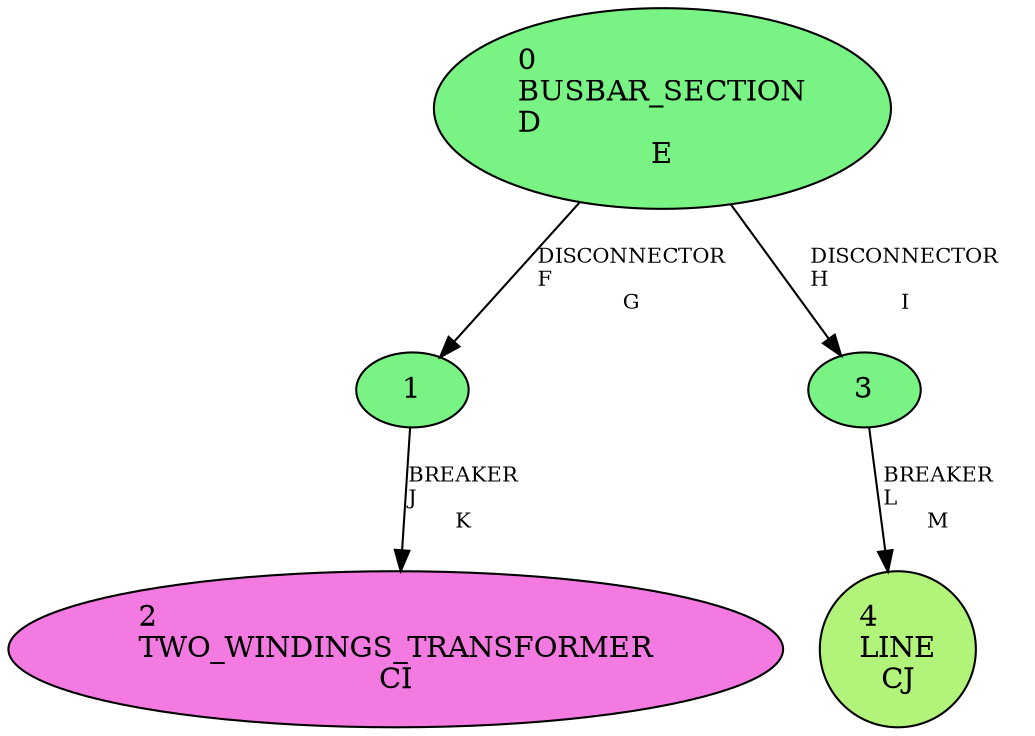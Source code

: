strict digraph G {
  compound=true;
  0 [ label="0\lBUSBAR_SECTION\lD\lE" shape="ellipse" style="filled" fillcolor="#7AF385" ];
  1 [ label="1" shape="ellipse" style="filled" fillcolor="#7AF385" ];
  2 [ label="2\lTWO_WINDINGS_TRANSFORMER\lCI" shape="ellipse" style="filled" fillcolor="#F37AE1" ];
  3 [ label="3" shape="ellipse" style="filled" fillcolor="#7AF385" ];
  4 [ label="4\lLINE\lCJ" shape="ellipse" style="filled" fillcolor="#B2F37A" ];
  0 -> 1 [ label="DISCONNECTOR\lF\lG" fontsize="10" style="solid" ];
  0 -> 3 [ label="DISCONNECTOR\lH\lI" fontsize="10" style="solid" ];
  1 -> 2 [ label="BREAKER\lJ\lK" fontsize="10" style="solid" ];
  3 -> 4 [ label="BREAKER\lL\lM" fontsize="10" style="solid" ];
  subgraph C_0 {
    C_0 [ shape="point" style="invis" label="" ];
    pencolor=transparent;
    0;
    1;
    3;
  }
  subgraph C_2 {
    C_2 [ shape="point" style="invis" label="" ];
    pencolor=transparent;
    2;
  }
  subgraph C_4 {
    C_4 [ shape="point" style="invis" label="" ];
    pencolor=transparent;
    4;
  }
}
